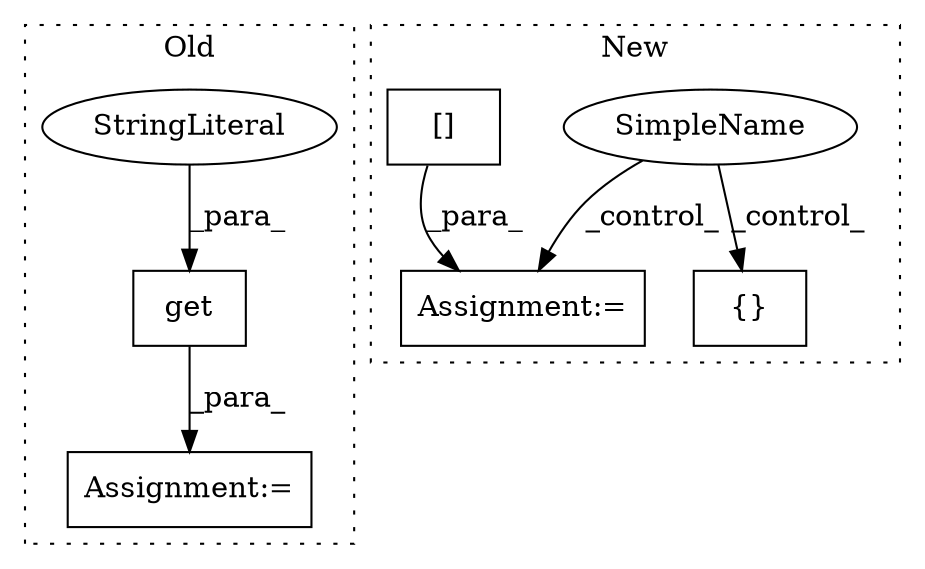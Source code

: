 digraph G {
subgraph cluster0 {
1 [label="get" a="32" s="54424,54447" l="4,1" shape="box"];
6 [label="StringLiteral" a="45" s="54428" l="19" shape="ellipse"];
7 [label="Assignment:=" a="7" s="54413" l="1" shape="box"];
label = "Old";
style="dotted";
}
subgraph cluster1 {
2 [label="{}" a="4" s="69486,69491" l="1,1" shape="box"];
3 [label="SimpleName" a="42" s="" l="" shape="ellipse"];
4 [label="Assignment:=" a="7" s="69648" l="1" shape="box"];
5 [label="[]" a="2" s="69649,69665" l="10,1" shape="box"];
label = "New";
style="dotted";
}
1 -> 7 [label="_para_"];
3 -> 4 [label="_control_"];
3 -> 2 [label="_control_"];
5 -> 4 [label="_para_"];
6 -> 1 [label="_para_"];
}